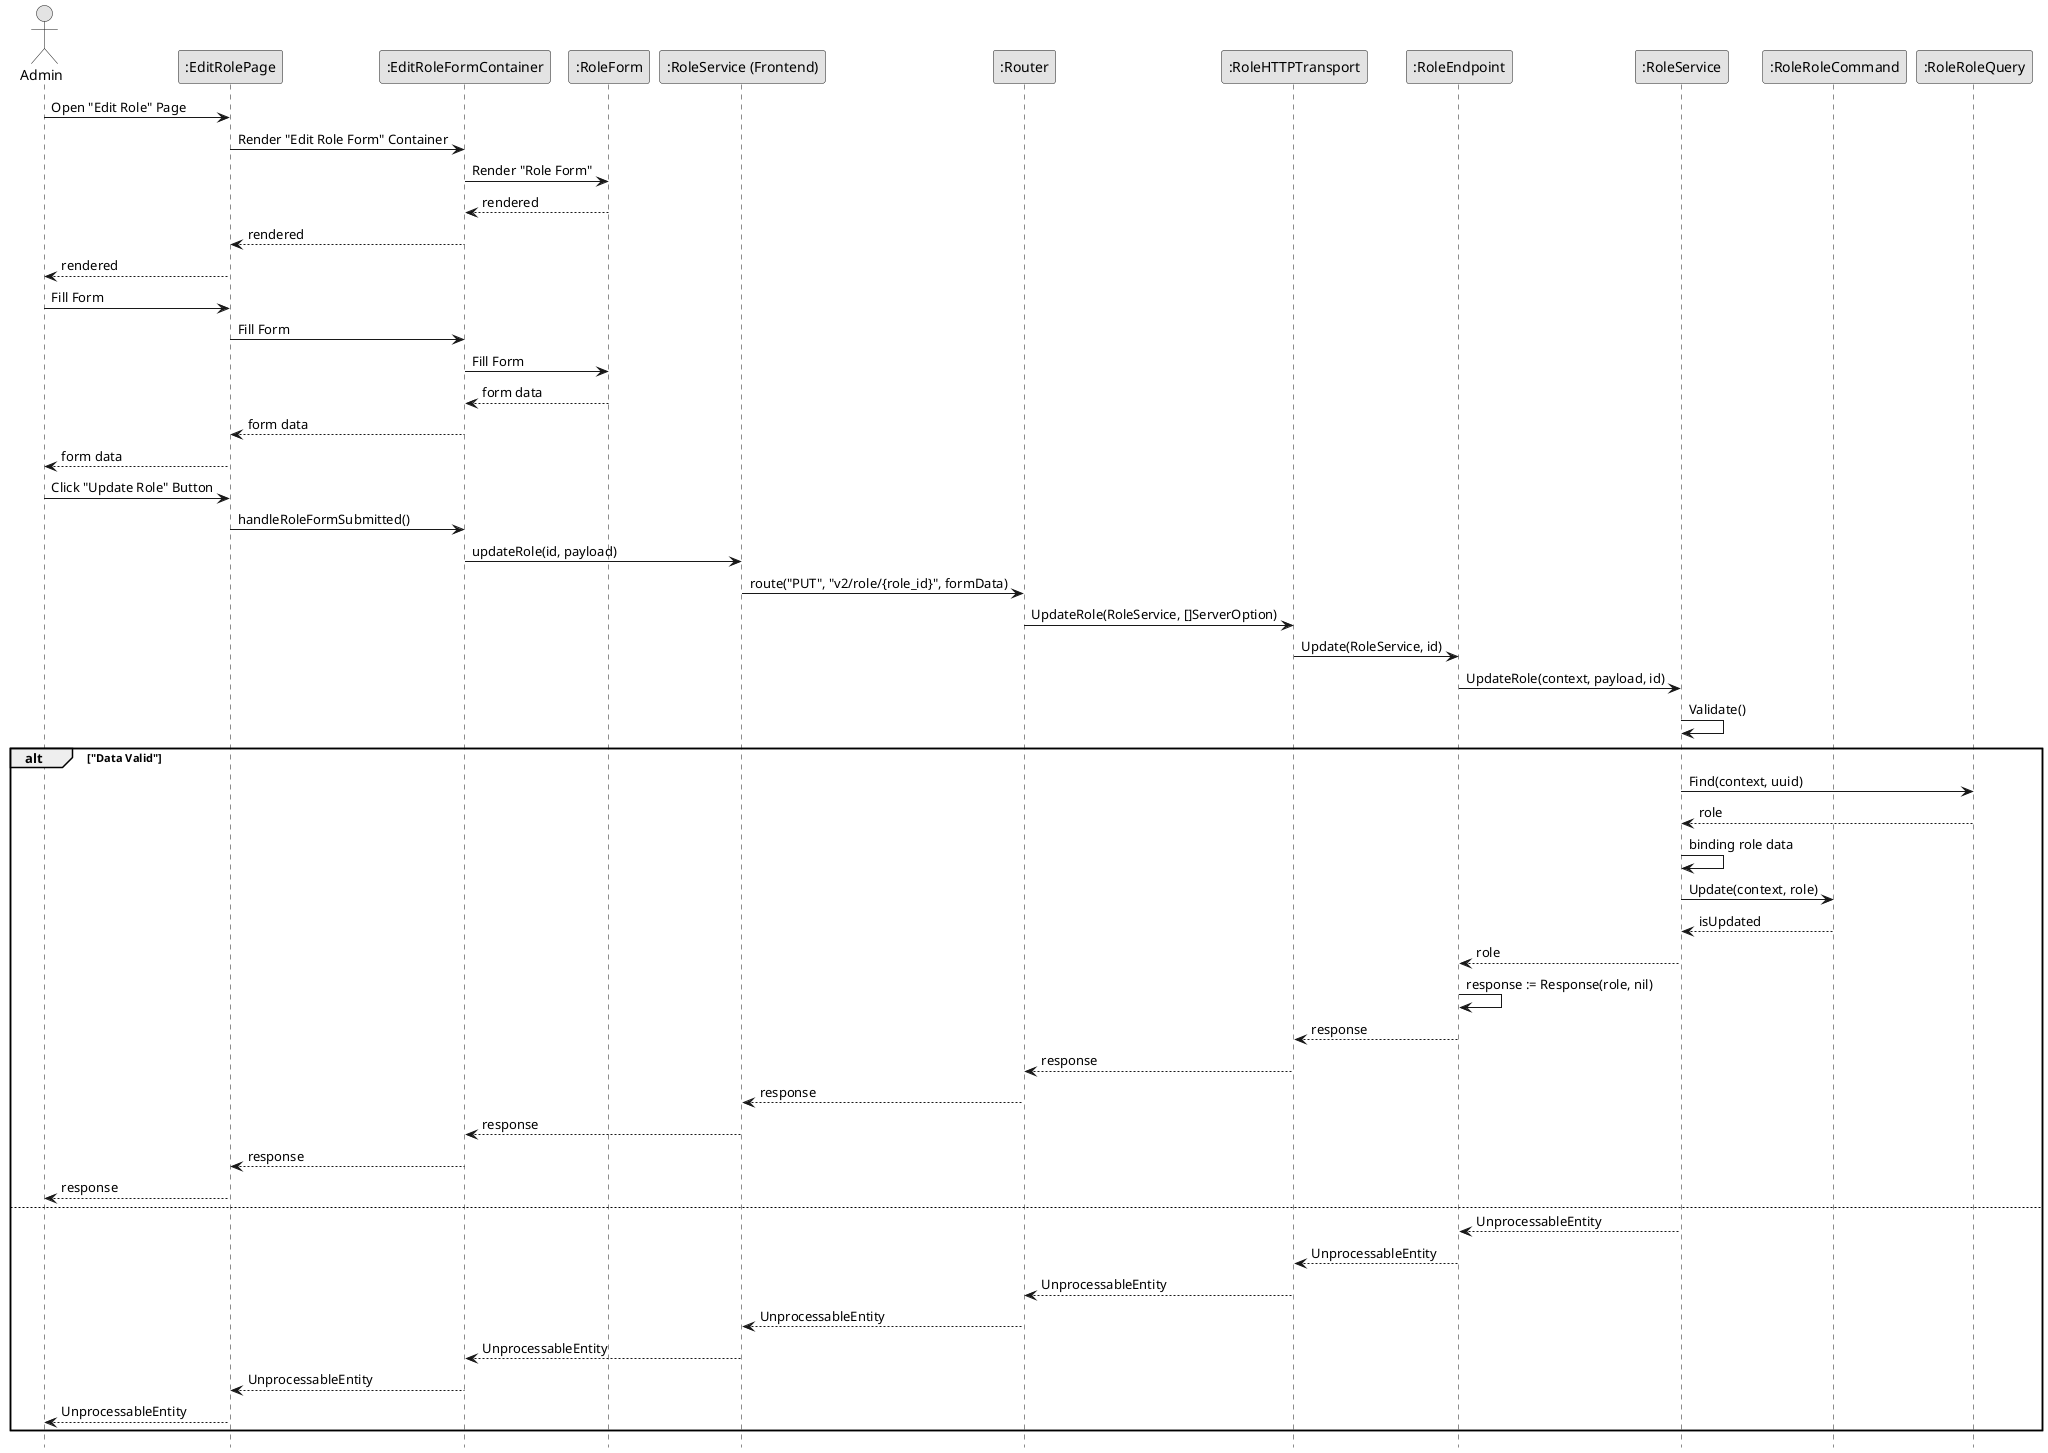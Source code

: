 @startuml UpdateRole

skinparam Monochrome true
skinparam Shadowing false
hide footbox

actor Admin
participant ":EditRolePage" as EditRolePage
participant ":EditRoleFormContainer" as EditRoleFormContainer
participant ":RoleForm" as RoleForm
participant ":RoleService (Frontend)" as FERoleService
participant ":Router" as Router
participant ":RoleHTTPTransport" as RoleHTTPTransport
participant ":RoleEndpoint" as RoleEndpoint
participant ":RoleService" as RoleService
participant ":RoleRoleCommand" as RoleCommand
participant ":RoleRoleQuery" as RoleQuery

Admin->EditRolePage: Open "Edit Role" Page
EditRolePage->EditRoleFormContainer: Render "Edit Role Form" Container
EditRoleFormContainer->RoleForm: Render "Role Form"
RoleForm-->EditRoleFormContainer: rendered
EditRoleFormContainer-->EditRolePage: rendered
EditRolePage-->Admin: rendered

Admin->EditRolePage: Fill Form
EditRolePage->EditRoleFormContainer: Fill Form
EditRoleFormContainer->RoleForm: Fill Form
RoleForm-->EditRoleFormContainer: form data
EditRoleFormContainer-->EditRolePage: form data
EditRolePage-->Admin: form data

Admin->EditRolePage: Click "Update Role" Button
EditRolePage->EditRoleFormContainer: handleRoleFormSubmitted()
EditRoleFormContainer->FERoleService: updateRole(id, payload)
FERoleService->Router: route("PUT", "v2/role/{role_id}", formData)
Router->RoleHTTPTransport: UpdateRole(RoleService, []ServerOption)
RoleHTTPTransport->RoleEndpoint: Update(RoleService, id)
RoleEndpoint->RoleService: UpdateRole(context, payload, id)
RoleService->RoleService: Validate()

alt "Data Valid"
    RoleService->RoleQuery: Find(context, uuid)

    RoleQuery-->RoleService: role
    RoleService->RoleService: binding role data
    RoleService->RoleCommand: Update(context, role)

    RoleCommand-->RoleService: isUpdated
    RoleService-->RoleEndpoint: role
    RoleEndpoint->RoleEndpoint: response := Response(role, nil)
    RoleEndpoint-->RoleHTTPTransport: response
    RoleHTTPTransport-->Router: response
    Router-->FERoleService: response
    FERoleService-->EditRoleFormContainer: response
    EditRoleFormContainer-->EditRolePage: response
    EditRolePage-->Admin: response
else
    RoleService-->RoleEndpoint: UnprocessableEntity
    RoleEndpoint-->RoleHTTPTransport: UnprocessableEntity
    RoleHTTPTransport-->Router: UnprocessableEntity
    Router-->FERoleService: UnprocessableEntity
    FERoleService-->EditRoleFormContainer: UnprocessableEntity
    EditRoleFormContainer-->EditRolePage: UnprocessableEntity
    EditRolePage-->Admin: UnprocessableEntity
end


@enduml